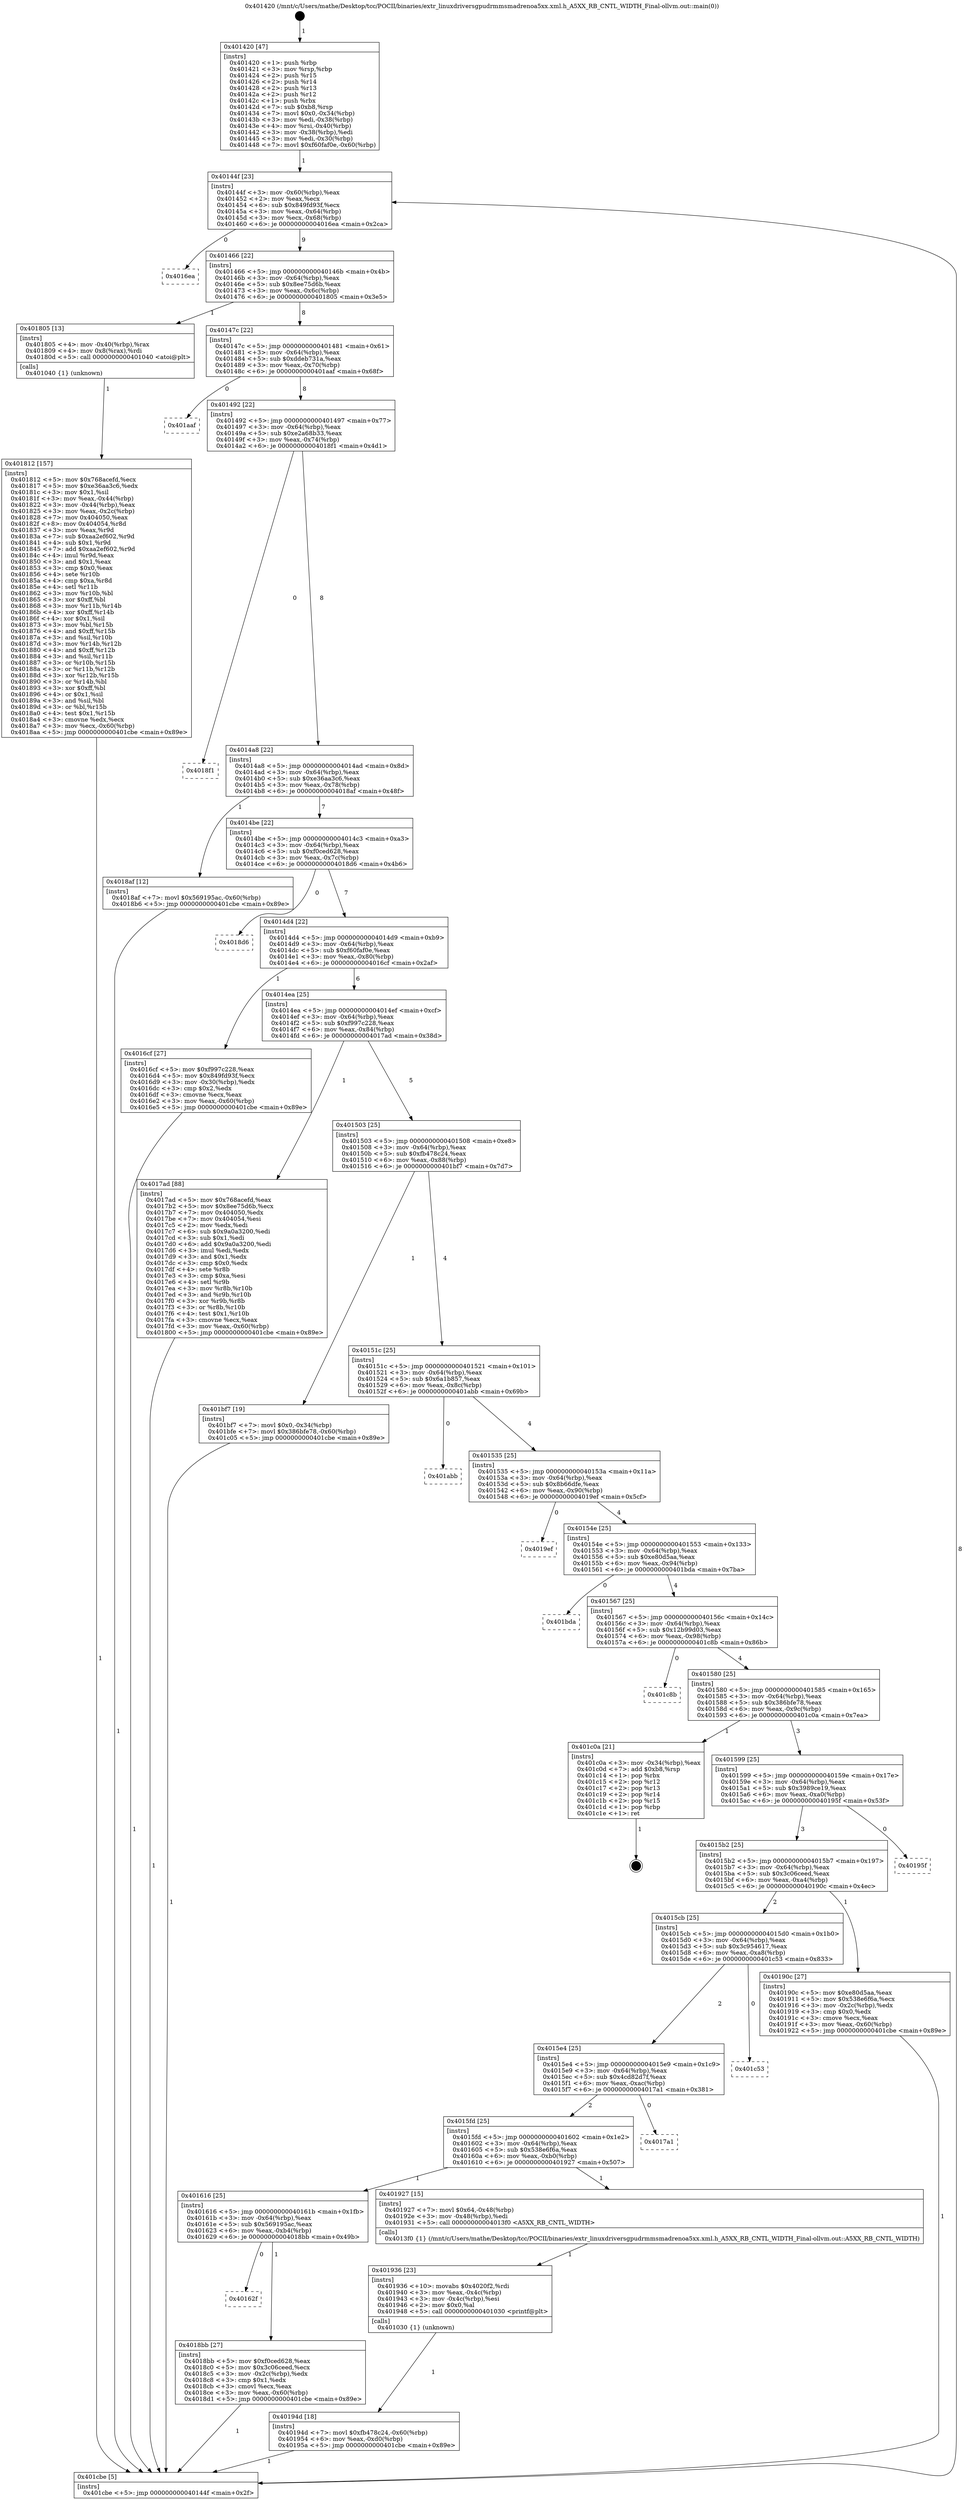 digraph "0x401420" {
  label = "0x401420 (/mnt/c/Users/mathe/Desktop/tcc/POCII/binaries/extr_linuxdriversgpudrmmsmadrenoa5xx.xml.h_A5XX_RB_CNTL_WIDTH_Final-ollvm.out::main(0))"
  labelloc = "t"
  node[shape=record]

  Entry [label="",width=0.3,height=0.3,shape=circle,fillcolor=black,style=filled]
  "0x40144f" [label="{
     0x40144f [23]\l
     | [instrs]\l
     &nbsp;&nbsp;0x40144f \<+3\>: mov -0x60(%rbp),%eax\l
     &nbsp;&nbsp;0x401452 \<+2\>: mov %eax,%ecx\l
     &nbsp;&nbsp;0x401454 \<+6\>: sub $0x849fd93f,%ecx\l
     &nbsp;&nbsp;0x40145a \<+3\>: mov %eax,-0x64(%rbp)\l
     &nbsp;&nbsp;0x40145d \<+3\>: mov %ecx,-0x68(%rbp)\l
     &nbsp;&nbsp;0x401460 \<+6\>: je 00000000004016ea \<main+0x2ca\>\l
  }"]
  "0x4016ea" [label="{
     0x4016ea\l
  }", style=dashed]
  "0x401466" [label="{
     0x401466 [22]\l
     | [instrs]\l
     &nbsp;&nbsp;0x401466 \<+5\>: jmp 000000000040146b \<main+0x4b\>\l
     &nbsp;&nbsp;0x40146b \<+3\>: mov -0x64(%rbp),%eax\l
     &nbsp;&nbsp;0x40146e \<+5\>: sub $0x8ee75d6b,%eax\l
     &nbsp;&nbsp;0x401473 \<+3\>: mov %eax,-0x6c(%rbp)\l
     &nbsp;&nbsp;0x401476 \<+6\>: je 0000000000401805 \<main+0x3e5\>\l
  }"]
  Exit [label="",width=0.3,height=0.3,shape=circle,fillcolor=black,style=filled,peripheries=2]
  "0x401805" [label="{
     0x401805 [13]\l
     | [instrs]\l
     &nbsp;&nbsp;0x401805 \<+4\>: mov -0x40(%rbp),%rax\l
     &nbsp;&nbsp;0x401809 \<+4\>: mov 0x8(%rax),%rdi\l
     &nbsp;&nbsp;0x40180d \<+5\>: call 0000000000401040 \<atoi@plt\>\l
     | [calls]\l
     &nbsp;&nbsp;0x401040 \{1\} (unknown)\l
  }"]
  "0x40147c" [label="{
     0x40147c [22]\l
     | [instrs]\l
     &nbsp;&nbsp;0x40147c \<+5\>: jmp 0000000000401481 \<main+0x61\>\l
     &nbsp;&nbsp;0x401481 \<+3\>: mov -0x64(%rbp),%eax\l
     &nbsp;&nbsp;0x401484 \<+5\>: sub $0xddeb731a,%eax\l
     &nbsp;&nbsp;0x401489 \<+3\>: mov %eax,-0x70(%rbp)\l
     &nbsp;&nbsp;0x40148c \<+6\>: je 0000000000401aaf \<main+0x68f\>\l
  }"]
  "0x40194d" [label="{
     0x40194d [18]\l
     | [instrs]\l
     &nbsp;&nbsp;0x40194d \<+7\>: movl $0xfb478c24,-0x60(%rbp)\l
     &nbsp;&nbsp;0x401954 \<+6\>: mov %eax,-0xd0(%rbp)\l
     &nbsp;&nbsp;0x40195a \<+5\>: jmp 0000000000401cbe \<main+0x89e\>\l
  }"]
  "0x401aaf" [label="{
     0x401aaf\l
  }", style=dashed]
  "0x401492" [label="{
     0x401492 [22]\l
     | [instrs]\l
     &nbsp;&nbsp;0x401492 \<+5\>: jmp 0000000000401497 \<main+0x77\>\l
     &nbsp;&nbsp;0x401497 \<+3\>: mov -0x64(%rbp),%eax\l
     &nbsp;&nbsp;0x40149a \<+5\>: sub $0xe2a68b33,%eax\l
     &nbsp;&nbsp;0x40149f \<+3\>: mov %eax,-0x74(%rbp)\l
     &nbsp;&nbsp;0x4014a2 \<+6\>: je 00000000004018f1 \<main+0x4d1\>\l
  }"]
  "0x401936" [label="{
     0x401936 [23]\l
     | [instrs]\l
     &nbsp;&nbsp;0x401936 \<+10\>: movabs $0x4020f2,%rdi\l
     &nbsp;&nbsp;0x401940 \<+3\>: mov %eax,-0x4c(%rbp)\l
     &nbsp;&nbsp;0x401943 \<+3\>: mov -0x4c(%rbp),%esi\l
     &nbsp;&nbsp;0x401946 \<+2\>: mov $0x0,%al\l
     &nbsp;&nbsp;0x401948 \<+5\>: call 0000000000401030 \<printf@plt\>\l
     | [calls]\l
     &nbsp;&nbsp;0x401030 \{1\} (unknown)\l
  }"]
  "0x4018f1" [label="{
     0x4018f1\l
  }", style=dashed]
  "0x4014a8" [label="{
     0x4014a8 [22]\l
     | [instrs]\l
     &nbsp;&nbsp;0x4014a8 \<+5\>: jmp 00000000004014ad \<main+0x8d\>\l
     &nbsp;&nbsp;0x4014ad \<+3\>: mov -0x64(%rbp),%eax\l
     &nbsp;&nbsp;0x4014b0 \<+5\>: sub $0xe36aa3c6,%eax\l
     &nbsp;&nbsp;0x4014b5 \<+3\>: mov %eax,-0x78(%rbp)\l
     &nbsp;&nbsp;0x4014b8 \<+6\>: je 00000000004018af \<main+0x48f\>\l
  }"]
  "0x40162f" [label="{
     0x40162f\l
  }", style=dashed]
  "0x4018af" [label="{
     0x4018af [12]\l
     | [instrs]\l
     &nbsp;&nbsp;0x4018af \<+7\>: movl $0x569195ac,-0x60(%rbp)\l
     &nbsp;&nbsp;0x4018b6 \<+5\>: jmp 0000000000401cbe \<main+0x89e\>\l
  }"]
  "0x4014be" [label="{
     0x4014be [22]\l
     | [instrs]\l
     &nbsp;&nbsp;0x4014be \<+5\>: jmp 00000000004014c3 \<main+0xa3\>\l
     &nbsp;&nbsp;0x4014c3 \<+3\>: mov -0x64(%rbp),%eax\l
     &nbsp;&nbsp;0x4014c6 \<+5\>: sub $0xf0ced628,%eax\l
     &nbsp;&nbsp;0x4014cb \<+3\>: mov %eax,-0x7c(%rbp)\l
     &nbsp;&nbsp;0x4014ce \<+6\>: je 00000000004018d6 \<main+0x4b6\>\l
  }"]
  "0x4018bb" [label="{
     0x4018bb [27]\l
     | [instrs]\l
     &nbsp;&nbsp;0x4018bb \<+5\>: mov $0xf0ced628,%eax\l
     &nbsp;&nbsp;0x4018c0 \<+5\>: mov $0x3c06ceed,%ecx\l
     &nbsp;&nbsp;0x4018c5 \<+3\>: mov -0x2c(%rbp),%edx\l
     &nbsp;&nbsp;0x4018c8 \<+3\>: cmp $0x1,%edx\l
     &nbsp;&nbsp;0x4018cb \<+3\>: cmovl %ecx,%eax\l
     &nbsp;&nbsp;0x4018ce \<+3\>: mov %eax,-0x60(%rbp)\l
     &nbsp;&nbsp;0x4018d1 \<+5\>: jmp 0000000000401cbe \<main+0x89e\>\l
  }"]
  "0x4018d6" [label="{
     0x4018d6\l
  }", style=dashed]
  "0x4014d4" [label="{
     0x4014d4 [22]\l
     | [instrs]\l
     &nbsp;&nbsp;0x4014d4 \<+5\>: jmp 00000000004014d9 \<main+0xb9\>\l
     &nbsp;&nbsp;0x4014d9 \<+3\>: mov -0x64(%rbp),%eax\l
     &nbsp;&nbsp;0x4014dc \<+5\>: sub $0xf60faf0e,%eax\l
     &nbsp;&nbsp;0x4014e1 \<+3\>: mov %eax,-0x80(%rbp)\l
     &nbsp;&nbsp;0x4014e4 \<+6\>: je 00000000004016cf \<main+0x2af\>\l
  }"]
  "0x401616" [label="{
     0x401616 [25]\l
     | [instrs]\l
     &nbsp;&nbsp;0x401616 \<+5\>: jmp 000000000040161b \<main+0x1fb\>\l
     &nbsp;&nbsp;0x40161b \<+3\>: mov -0x64(%rbp),%eax\l
     &nbsp;&nbsp;0x40161e \<+5\>: sub $0x569195ac,%eax\l
     &nbsp;&nbsp;0x401623 \<+6\>: mov %eax,-0xb4(%rbp)\l
     &nbsp;&nbsp;0x401629 \<+6\>: je 00000000004018bb \<main+0x49b\>\l
  }"]
  "0x4016cf" [label="{
     0x4016cf [27]\l
     | [instrs]\l
     &nbsp;&nbsp;0x4016cf \<+5\>: mov $0xf997c228,%eax\l
     &nbsp;&nbsp;0x4016d4 \<+5\>: mov $0x849fd93f,%ecx\l
     &nbsp;&nbsp;0x4016d9 \<+3\>: mov -0x30(%rbp),%edx\l
     &nbsp;&nbsp;0x4016dc \<+3\>: cmp $0x2,%edx\l
     &nbsp;&nbsp;0x4016df \<+3\>: cmovne %ecx,%eax\l
     &nbsp;&nbsp;0x4016e2 \<+3\>: mov %eax,-0x60(%rbp)\l
     &nbsp;&nbsp;0x4016e5 \<+5\>: jmp 0000000000401cbe \<main+0x89e\>\l
  }"]
  "0x4014ea" [label="{
     0x4014ea [25]\l
     | [instrs]\l
     &nbsp;&nbsp;0x4014ea \<+5\>: jmp 00000000004014ef \<main+0xcf\>\l
     &nbsp;&nbsp;0x4014ef \<+3\>: mov -0x64(%rbp),%eax\l
     &nbsp;&nbsp;0x4014f2 \<+5\>: sub $0xf997c228,%eax\l
     &nbsp;&nbsp;0x4014f7 \<+6\>: mov %eax,-0x84(%rbp)\l
     &nbsp;&nbsp;0x4014fd \<+6\>: je 00000000004017ad \<main+0x38d\>\l
  }"]
  "0x401cbe" [label="{
     0x401cbe [5]\l
     | [instrs]\l
     &nbsp;&nbsp;0x401cbe \<+5\>: jmp 000000000040144f \<main+0x2f\>\l
  }"]
  "0x401420" [label="{
     0x401420 [47]\l
     | [instrs]\l
     &nbsp;&nbsp;0x401420 \<+1\>: push %rbp\l
     &nbsp;&nbsp;0x401421 \<+3\>: mov %rsp,%rbp\l
     &nbsp;&nbsp;0x401424 \<+2\>: push %r15\l
     &nbsp;&nbsp;0x401426 \<+2\>: push %r14\l
     &nbsp;&nbsp;0x401428 \<+2\>: push %r13\l
     &nbsp;&nbsp;0x40142a \<+2\>: push %r12\l
     &nbsp;&nbsp;0x40142c \<+1\>: push %rbx\l
     &nbsp;&nbsp;0x40142d \<+7\>: sub $0xb8,%rsp\l
     &nbsp;&nbsp;0x401434 \<+7\>: movl $0x0,-0x34(%rbp)\l
     &nbsp;&nbsp;0x40143b \<+3\>: mov %edi,-0x38(%rbp)\l
     &nbsp;&nbsp;0x40143e \<+4\>: mov %rsi,-0x40(%rbp)\l
     &nbsp;&nbsp;0x401442 \<+3\>: mov -0x38(%rbp),%edi\l
     &nbsp;&nbsp;0x401445 \<+3\>: mov %edi,-0x30(%rbp)\l
     &nbsp;&nbsp;0x401448 \<+7\>: movl $0xf60faf0e,-0x60(%rbp)\l
  }"]
  "0x401927" [label="{
     0x401927 [15]\l
     | [instrs]\l
     &nbsp;&nbsp;0x401927 \<+7\>: movl $0x64,-0x48(%rbp)\l
     &nbsp;&nbsp;0x40192e \<+3\>: mov -0x48(%rbp),%edi\l
     &nbsp;&nbsp;0x401931 \<+5\>: call 00000000004013f0 \<A5XX_RB_CNTL_WIDTH\>\l
     | [calls]\l
     &nbsp;&nbsp;0x4013f0 \{1\} (/mnt/c/Users/mathe/Desktop/tcc/POCII/binaries/extr_linuxdriversgpudrmmsmadrenoa5xx.xml.h_A5XX_RB_CNTL_WIDTH_Final-ollvm.out::A5XX_RB_CNTL_WIDTH)\l
  }"]
  "0x4017ad" [label="{
     0x4017ad [88]\l
     | [instrs]\l
     &nbsp;&nbsp;0x4017ad \<+5\>: mov $0x768acefd,%eax\l
     &nbsp;&nbsp;0x4017b2 \<+5\>: mov $0x8ee75d6b,%ecx\l
     &nbsp;&nbsp;0x4017b7 \<+7\>: mov 0x404050,%edx\l
     &nbsp;&nbsp;0x4017be \<+7\>: mov 0x404054,%esi\l
     &nbsp;&nbsp;0x4017c5 \<+2\>: mov %edx,%edi\l
     &nbsp;&nbsp;0x4017c7 \<+6\>: sub $0x9a0a3200,%edi\l
     &nbsp;&nbsp;0x4017cd \<+3\>: sub $0x1,%edi\l
     &nbsp;&nbsp;0x4017d0 \<+6\>: add $0x9a0a3200,%edi\l
     &nbsp;&nbsp;0x4017d6 \<+3\>: imul %edi,%edx\l
     &nbsp;&nbsp;0x4017d9 \<+3\>: and $0x1,%edx\l
     &nbsp;&nbsp;0x4017dc \<+3\>: cmp $0x0,%edx\l
     &nbsp;&nbsp;0x4017df \<+4\>: sete %r8b\l
     &nbsp;&nbsp;0x4017e3 \<+3\>: cmp $0xa,%esi\l
     &nbsp;&nbsp;0x4017e6 \<+4\>: setl %r9b\l
     &nbsp;&nbsp;0x4017ea \<+3\>: mov %r8b,%r10b\l
     &nbsp;&nbsp;0x4017ed \<+3\>: and %r9b,%r10b\l
     &nbsp;&nbsp;0x4017f0 \<+3\>: xor %r9b,%r8b\l
     &nbsp;&nbsp;0x4017f3 \<+3\>: or %r8b,%r10b\l
     &nbsp;&nbsp;0x4017f6 \<+4\>: test $0x1,%r10b\l
     &nbsp;&nbsp;0x4017fa \<+3\>: cmovne %ecx,%eax\l
     &nbsp;&nbsp;0x4017fd \<+3\>: mov %eax,-0x60(%rbp)\l
     &nbsp;&nbsp;0x401800 \<+5\>: jmp 0000000000401cbe \<main+0x89e\>\l
  }"]
  "0x401503" [label="{
     0x401503 [25]\l
     | [instrs]\l
     &nbsp;&nbsp;0x401503 \<+5\>: jmp 0000000000401508 \<main+0xe8\>\l
     &nbsp;&nbsp;0x401508 \<+3\>: mov -0x64(%rbp),%eax\l
     &nbsp;&nbsp;0x40150b \<+5\>: sub $0xfb478c24,%eax\l
     &nbsp;&nbsp;0x401510 \<+6\>: mov %eax,-0x88(%rbp)\l
     &nbsp;&nbsp;0x401516 \<+6\>: je 0000000000401bf7 \<main+0x7d7\>\l
  }"]
  "0x401812" [label="{
     0x401812 [157]\l
     | [instrs]\l
     &nbsp;&nbsp;0x401812 \<+5\>: mov $0x768acefd,%ecx\l
     &nbsp;&nbsp;0x401817 \<+5\>: mov $0xe36aa3c6,%edx\l
     &nbsp;&nbsp;0x40181c \<+3\>: mov $0x1,%sil\l
     &nbsp;&nbsp;0x40181f \<+3\>: mov %eax,-0x44(%rbp)\l
     &nbsp;&nbsp;0x401822 \<+3\>: mov -0x44(%rbp),%eax\l
     &nbsp;&nbsp;0x401825 \<+3\>: mov %eax,-0x2c(%rbp)\l
     &nbsp;&nbsp;0x401828 \<+7\>: mov 0x404050,%eax\l
     &nbsp;&nbsp;0x40182f \<+8\>: mov 0x404054,%r8d\l
     &nbsp;&nbsp;0x401837 \<+3\>: mov %eax,%r9d\l
     &nbsp;&nbsp;0x40183a \<+7\>: sub $0xaa2ef602,%r9d\l
     &nbsp;&nbsp;0x401841 \<+4\>: sub $0x1,%r9d\l
     &nbsp;&nbsp;0x401845 \<+7\>: add $0xaa2ef602,%r9d\l
     &nbsp;&nbsp;0x40184c \<+4\>: imul %r9d,%eax\l
     &nbsp;&nbsp;0x401850 \<+3\>: and $0x1,%eax\l
     &nbsp;&nbsp;0x401853 \<+3\>: cmp $0x0,%eax\l
     &nbsp;&nbsp;0x401856 \<+4\>: sete %r10b\l
     &nbsp;&nbsp;0x40185a \<+4\>: cmp $0xa,%r8d\l
     &nbsp;&nbsp;0x40185e \<+4\>: setl %r11b\l
     &nbsp;&nbsp;0x401862 \<+3\>: mov %r10b,%bl\l
     &nbsp;&nbsp;0x401865 \<+3\>: xor $0xff,%bl\l
     &nbsp;&nbsp;0x401868 \<+3\>: mov %r11b,%r14b\l
     &nbsp;&nbsp;0x40186b \<+4\>: xor $0xff,%r14b\l
     &nbsp;&nbsp;0x40186f \<+4\>: xor $0x1,%sil\l
     &nbsp;&nbsp;0x401873 \<+3\>: mov %bl,%r15b\l
     &nbsp;&nbsp;0x401876 \<+4\>: and $0xff,%r15b\l
     &nbsp;&nbsp;0x40187a \<+3\>: and %sil,%r10b\l
     &nbsp;&nbsp;0x40187d \<+3\>: mov %r14b,%r12b\l
     &nbsp;&nbsp;0x401880 \<+4\>: and $0xff,%r12b\l
     &nbsp;&nbsp;0x401884 \<+3\>: and %sil,%r11b\l
     &nbsp;&nbsp;0x401887 \<+3\>: or %r10b,%r15b\l
     &nbsp;&nbsp;0x40188a \<+3\>: or %r11b,%r12b\l
     &nbsp;&nbsp;0x40188d \<+3\>: xor %r12b,%r15b\l
     &nbsp;&nbsp;0x401890 \<+3\>: or %r14b,%bl\l
     &nbsp;&nbsp;0x401893 \<+3\>: xor $0xff,%bl\l
     &nbsp;&nbsp;0x401896 \<+4\>: or $0x1,%sil\l
     &nbsp;&nbsp;0x40189a \<+3\>: and %sil,%bl\l
     &nbsp;&nbsp;0x40189d \<+3\>: or %bl,%r15b\l
     &nbsp;&nbsp;0x4018a0 \<+4\>: test $0x1,%r15b\l
     &nbsp;&nbsp;0x4018a4 \<+3\>: cmovne %edx,%ecx\l
     &nbsp;&nbsp;0x4018a7 \<+3\>: mov %ecx,-0x60(%rbp)\l
     &nbsp;&nbsp;0x4018aa \<+5\>: jmp 0000000000401cbe \<main+0x89e\>\l
  }"]
  "0x4015fd" [label="{
     0x4015fd [25]\l
     | [instrs]\l
     &nbsp;&nbsp;0x4015fd \<+5\>: jmp 0000000000401602 \<main+0x1e2\>\l
     &nbsp;&nbsp;0x401602 \<+3\>: mov -0x64(%rbp),%eax\l
     &nbsp;&nbsp;0x401605 \<+5\>: sub $0x538e6f6a,%eax\l
     &nbsp;&nbsp;0x40160a \<+6\>: mov %eax,-0xb0(%rbp)\l
     &nbsp;&nbsp;0x401610 \<+6\>: je 0000000000401927 \<main+0x507\>\l
  }"]
  "0x401bf7" [label="{
     0x401bf7 [19]\l
     | [instrs]\l
     &nbsp;&nbsp;0x401bf7 \<+7\>: movl $0x0,-0x34(%rbp)\l
     &nbsp;&nbsp;0x401bfe \<+7\>: movl $0x386bfe78,-0x60(%rbp)\l
     &nbsp;&nbsp;0x401c05 \<+5\>: jmp 0000000000401cbe \<main+0x89e\>\l
  }"]
  "0x40151c" [label="{
     0x40151c [25]\l
     | [instrs]\l
     &nbsp;&nbsp;0x40151c \<+5\>: jmp 0000000000401521 \<main+0x101\>\l
     &nbsp;&nbsp;0x401521 \<+3\>: mov -0x64(%rbp),%eax\l
     &nbsp;&nbsp;0x401524 \<+5\>: sub $0x6a1b857,%eax\l
     &nbsp;&nbsp;0x401529 \<+6\>: mov %eax,-0x8c(%rbp)\l
     &nbsp;&nbsp;0x40152f \<+6\>: je 0000000000401abb \<main+0x69b\>\l
  }"]
  "0x4017a1" [label="{
     0x4017a1\l
  }", style=dashed]
  "0x401abb" [label="{
     0x401abb\l
  }", style=dashed]
  "0x401535" [label="{
     0x401535 [25]\l
     | [instrs]\l
     &nbsp;&nbsp;0x401535 \<+5\>: jmp 000000000040153a \<main+0x11a\>\l
     &nbsp;&nbsp;0x40153a \<+3\>: mov -0x64(%rbp),%eax\l
     &nbsp;&nbsp;0x40153d \<+5\>: sub $0x8b66dfe,%eax\l
     &nbsp;&nbsp;0x401542 \<+6\>: mov %eax,-0x90(%rbp)\l
     &nbsp;&nbsp;0x401548 \<+6\>: je 00000000004019ef \<main+0x5cf\>\l
  }"]
  "0x4015e4" [label="{
     0x4015e4 [25]\l
     | [instrs]\l
     &nbsp;&nbsp;0x4015e4 \<+5\>: jmp 00000000004015e9 \<main+0x1c9\>\l
     &nbsp;&nbsp;0x4015e9 \<+3\>: mov -0x64(%rbp),%eax\l
     &nbsp;&nbsp;0x4015ec \<+5\>: sub $0x4cd82d7f,%eax\l
     &nbsp;&nbsp;0x4015f1 \<+6\>: mov %eax,-0xac(%rbp)\l
     &nbsp;&nbsp;0x4015f7 \<+6\>: je 00000000004017a1 \<main+0x381\>\l
  }"]
  "0x4019ef" [label="{
     0x4019ef\l
  }", style=dashed]
  "0x40154e" [label="{
     0x40154e [25]\l
     | [instrs]\l
     &nbsp;&nbsp;0x40154e \<+5\>: jmp 0000000000401553 \<main+0x133\>\l
     &nbsp;&nbsp;0x401553 \<+3\>: mov -0x64(%rbp),%eax\l
     &nbsp;&nbsp;0x401556 \<+5\>: sub $0xe80d5aa,%eax\l
     &nbsp;&nbsp;0x40155b \<+6\>: mov %eax,-0x94(%rbp)\l
     &nbsp;&nbsp;0x401561 \<+6\>: je 0000000000401bda \<main+0x7ba\>\l
  }"]
  "0x401c53" [label="{
     0x401c53\l
  }", style=dashed]
  "0x401bda" [label="{
     0x401bda\l
  }", style=dashed]
  "0x401567" [label="{
     0x401567 [25]\l
     | [instrs]\l
     &nbsp;&nbsp;0x401567 \<+5\>: jmp 000000000040156c \<main+0x14c\>\l
     &nbsp;&nbsp;0x40156c \<+3\>: mov -0x64(%rbp),%eax\l
     &nbsp;&nbsp;0x40156f \<+5\>: sub $0x12b99d03,%eax\l
     &nbsp;&nbsp;0x401574 \<+6\>: mov %eax,-0x98(%rbp)\l
     &nbsp;&nbsp;0x40157a \<+6\>: je 0000000000401c8b \<main+0x86b\>\l
  }"]
  "0x4015cb" [label="{
     0x4015cb [25]\l
     | [instrs]\l
     &nbsp;&nbsp;0x4015cb \<+5\>: jmp 00000000004015d0 \<main+0x1b0\>\l
     &nbsp;&nbsp;0x4015d0 \<+3\>: mov -0x64(%rbp),%eax\l
     &nbsp;&nbsp;0x4015d3 \<+5\>: sub $0x3c954617,%eax\l
     &nbsp;&nbsp;0x4015d8 \<+6\>: mov %eax,-0xa8(%rbp)\l
     &nbsp;&nbsp;0x4015de \<+6\>: je 0000000000401c53 \<main+0x833\>\l
  }"]
  "0x401c8b" [label="{
     0x401c8b\l
  }", style=dashed]
  "0x401580" [label="{
     0x401580 [25]\l
     | [instrs]\l
     &nbsp;&nbsp;0x401580 \<+5\>: jmp 0000000000401585 \<main+0x165\>\l
     &nbsp;&nbsp;0x401585 \<+3\>: mov -0x64(%rbp),%eax\l
     &nbsp;&nbsp;0x401588 \<+5\>: sub $0x386bfe78,%eax\l
     &nbsp;&nbsp;0x40158d \<+6\>: mov %eax,-0x9c(%rbp)\l
     &nbsp;&nbsp;0x401593 \<+6\>: je 0000000000401c0a \<main+0x7ea\>\l
  }"]
  "0x40190c" [label="{
     0x40190c [27]\l
     | [instrs]\l
     &nbsp;&nbsp;0x40190c \<+5\>: mov $0xe80d5aa,%eax\l
     &nbsp;&nbsp;0x401911 \<+5\>: mov $0x538e6f6a,%ecx\l
     &nbsp;&nbsp;0x401916 \<+3\>: mov -0x2c(%rbp),%edx\l
     &nbsp;&nbsp;0x401919 \<+3\>: cmp $0x0,%edx\l
     &nbsp;&nbsp;0x40191c \<+3\>: cmove %ecx,%eax\l
     &nbsp;&nbsp;0x40191f \<+3\>: mov %eax,-0x60(%rbp)\l
     &nbsp;&nbsp;0x401922 \<+5\>: jmp 0000000000401cbe \<main+0x89e\>\l
  }"]
  "0x401c0a" [label="{
     0x401c0a [21]\l
     | [instrs]\l
     &nbsp;&nbsp;0x401c0a \<+3\>: mov -0x34(%rbp),%eax\l
     &nbsp;&nbsp;0x401c0d \<+7\>: add $0xb8,%rsp\l
     &nbsp;&nbsp;0x401c14 \<+1\>: pop %rbx\l
     &nbsp;&nbsp;0x401c15 \<+2\>: pop %r12\l
     &nbsp;&nbsp;0x401c17 \<+2\>: pop %r13\l
     &nbsp;&nbsp;0x401c19 \<+2\>: pop %r14\l
     &nbsp;&nbsp;0x401c1b \<+2\>: pop %r15\l
     &nbsp;&nbsp;0x401c1d \<+1\>: pop %rbp\l
     &nbsp;&nbsp;0x401c1e \<+1\>: ret\l
  }"]
  "0x401599" [label="{
     0x401599 [25]\l
     | [instrs]\l
     &nbsp;&nbsp;0x401599 \<+5\>: jmp 000000000040159e \<main+0x17e\>\l
     &nbsp;&nbsp;0x40159e \<+3\>: mov -0x64(%rbp),%eax\l
     &nbsp;&nbsp;0x4015a1 \<+5\>: sub $0x3989ce19,%eax\l
     &nbsp;&nbsp;0x4015a6 \<+6\>: mov %eax,-0xa0(%rbp)\l
     &nbsp;&nbsp;0x4015ac \<+6\>: je 000000000040195f \<main+0x53f\>\l
  }"]
  "0x4015b2" [label="{
     0x4015b2 [25]\l
     | [instrs]\l
     &nbsp;&nbsp;0x4015b2 \<+5\>: jmp 00000000004015b7 \<main+0x197\>\l
     &nbsp;&nbsp;0x4015b7 \<+3\>: mov -0x64(%rbp),%eax\l
     &nbsp;&nbsp;0x4015ba \<+5\>: sub $0x3c06ceed,%eax\l
     &nbsp;&nbsp;0x4015bf \<+6\>: mov %eax,-0xa4(%rbp)\l
     &nbsp;&nbsp;0x4015c5 \<+6\>: je 000000000040190c \<main+0x4ec\>\l
  }"]
  "0x40195f" [label="{
     0x40195f\l
  }", style=dashed]
  Entry -> "0x401420" [label=" 1"]
  "0x40144f" -> "0x4016ea" [label=" 0"]
  "0x40144f" -> "0x401466" [label=" 9"]
  "0x401c0a" -> Exit [label=" 1"]
  "0x401466" -> "0x401805" [label=" 1"]
  "0x401466" -> "0x40147c" [label=" 8"]
  "0x401bf7" -> "0x401cbe" [label=" 1"]
  "0x40147c" -> "0x401aaf" [label=" 0"]
  "0x40147c" -> "0x401492" [label=" 8"]
  "0x40194d" -> "0x401cbe" [label=" 1"]
  "0x401492" -> "0x4018f1" [label=" 0"]
  "0x401492" -> "0x4014a8" [label=" 8"]
  "0x401936" -> "0x40194d" [label=" 1"]
  "0x4014a8" -> "0x4018af" [label=" 1"]
  "0x4014a8" -> "0x4014be" [label=" 7"]
  "0x401927" -> "0x401936" [label=" 1"]
  "0x4014be" -> "0x4018d6" [label=" 0"]
  "0x4014be" -> "0x4014d4" [label=" 7"]
  "0x40190c" -> "0x401cbe" [label=" 1"]
  "0x4014d4" -> "0x4016cf" [label=" 1"]
  "0x4014d4" -> "0x4014ea" [label=" 6"]
  "0x4016cf" -> "0x401cbe" [label=" 1"]
  "0x401420" -> "0x40144f" [label=" 1"]
  "0x401cbe" -> "0x40144f" [label=" 8"]
  "0x401616" -> "0x40162f" [label=" 0"]
  "0x4014ea" -> "0x4017ad" [label=" 1"]
  "0x4014ea" -> "0x401503" [label=" 5"]
  "0x4017ad" -> "0x401cbe" [label=" 1"]
  "0x401805" -> "0x401812" [label=" 1"]
  "0x401812" -> "0x401cbe" [label=" 1"]
  "0x4018af" -> "0x401cbe" [label=" 1"]
  "0x401616" -> "0x4018bb" [label=" 1"]
  "0x401503" -> "0x401bf7" [label=" 1"]
  "0x401503" -> "0x40151c" [label=" 4"]
  "0x4015fd" -> "0x401616" [label=" 1"]
  "0x40151c" -> "0x401abb" [label=" 0"]
  "0x40151c" -> "0x401535" [label=" 4"]
  "0x4015fd" -> "0x401927" [label=" 1"]
  "0x401535" -> "0x4019ef" [label=" 0"]
  "0x401535" -> "0x40154e" [label=" 4"]
  "0x4015e4" -> "0x4015fd" [label=" 2"]
  "0x40154e" -> "0x401bda" [label=" 0"]
  "0x40154e" -> "0x401567" [label=" 4"]
  "0x4015e4" -> "0x4017a1" [label=" 0"]
  "0x401567" -> "0x401c8b" [label=" 0"]
  "0x401567" -> "0x401580" [label=" 4"]
  "0x4015cb" -> "0x4015e4" [label=" 2"]
  "0x401580" -> "0x401c0a" [label=" 1"]
  "0x401580" -> "0x401599" [label=" 3"]
  "0x4015cb" -> "0x401c53" [label=" 0"]
  "0x401599" -> "0x40195f" [label=" 0"]
  "0x401599" -> "0x4015b2" [label=" 3"]
  "0x4018bb" -> "0x401cbe" [label=" 1"]
  "0x4015b2" -> "0x40190c" [label=" 1"]
  "0x4015b2" -> "0x4015cb" [label=" 2"]
}
